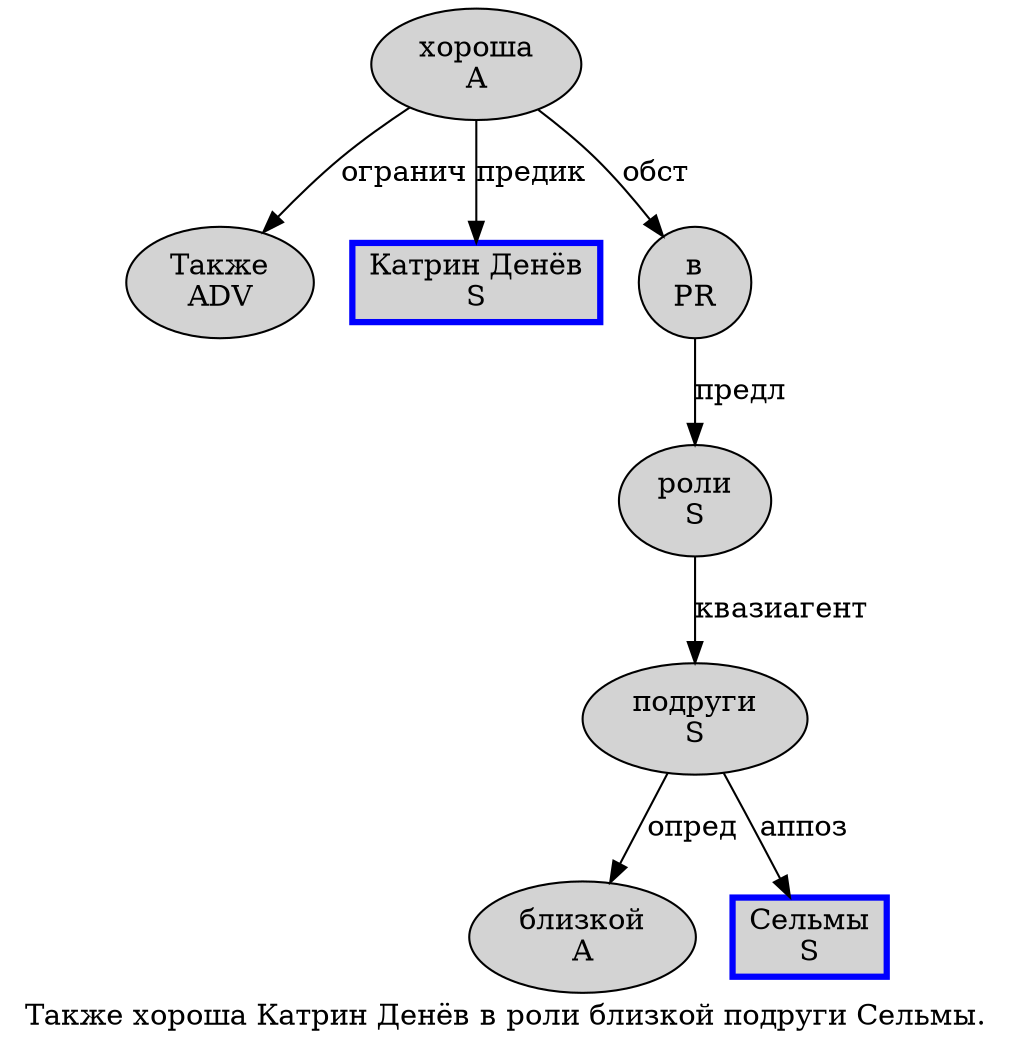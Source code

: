 digraph SENTENCE_1621 {
	graph [label="Также хороша Катрин Денёв в роли близкой подруги Сельмы."]
	node [style=filled]
		0 [label="Также
ADV" color="" fillcolor=lightgray penwidth=1 shape=ellipse]
		1 [label="хороша
A" color="" fillcolor=lightgray penwidth=1 shape=ellipse]
		2 [label="Катрин Денёв
S" color=blue fillcolor=lightgray penwidth=3 shape=box]
		3 [label="в
PR" color="" fillcolor=lightgray penwidth=1 shape=ellipse]
		4 [label="роли
S" color="" fillcolor=lightgray penwidth=1 shape=ellipse]
		5 [label="близкой
A" color="" fillcolor=lightgray penwidth=1 shape=ellipse]
		6 [label="подруги
S" color="" fillcolor=lightgray penwidth=1 shape=ellipse]
		7 [label="Сельмы
S" color=blue fillcolor=lightgray penwidth=3 shape=box]
			6 -> 5 [label="опред"]
			6 -> 7 [label="аппоз"]
			3 -> 4 [label="предл"]
			4 -> 6 [label="квазиагент"]
			1 -> 0 [label="огранич"]
			1 -> 2 [label="предик"]
			1 -> 3 [label="обст"]
}